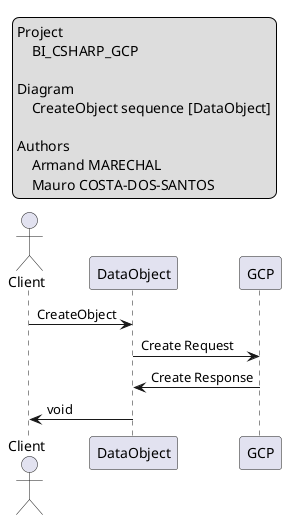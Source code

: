 @startuml CreateObject

legend top left
    Project
        BI_CSHARP_GCP

    Diagram
        CreateObject sequence [DataObject]

    Authors
        Armand MARECHAL
        Mauro COSTA-DOS-SANTOS 
endlegend

actor Client

participant "DataObject" as App
participant "GCP" as GCP

Client -> App: CreateObject
App -> GCP: Create Request
GCP -> App: Create Response
App -> Client: void

@enduml